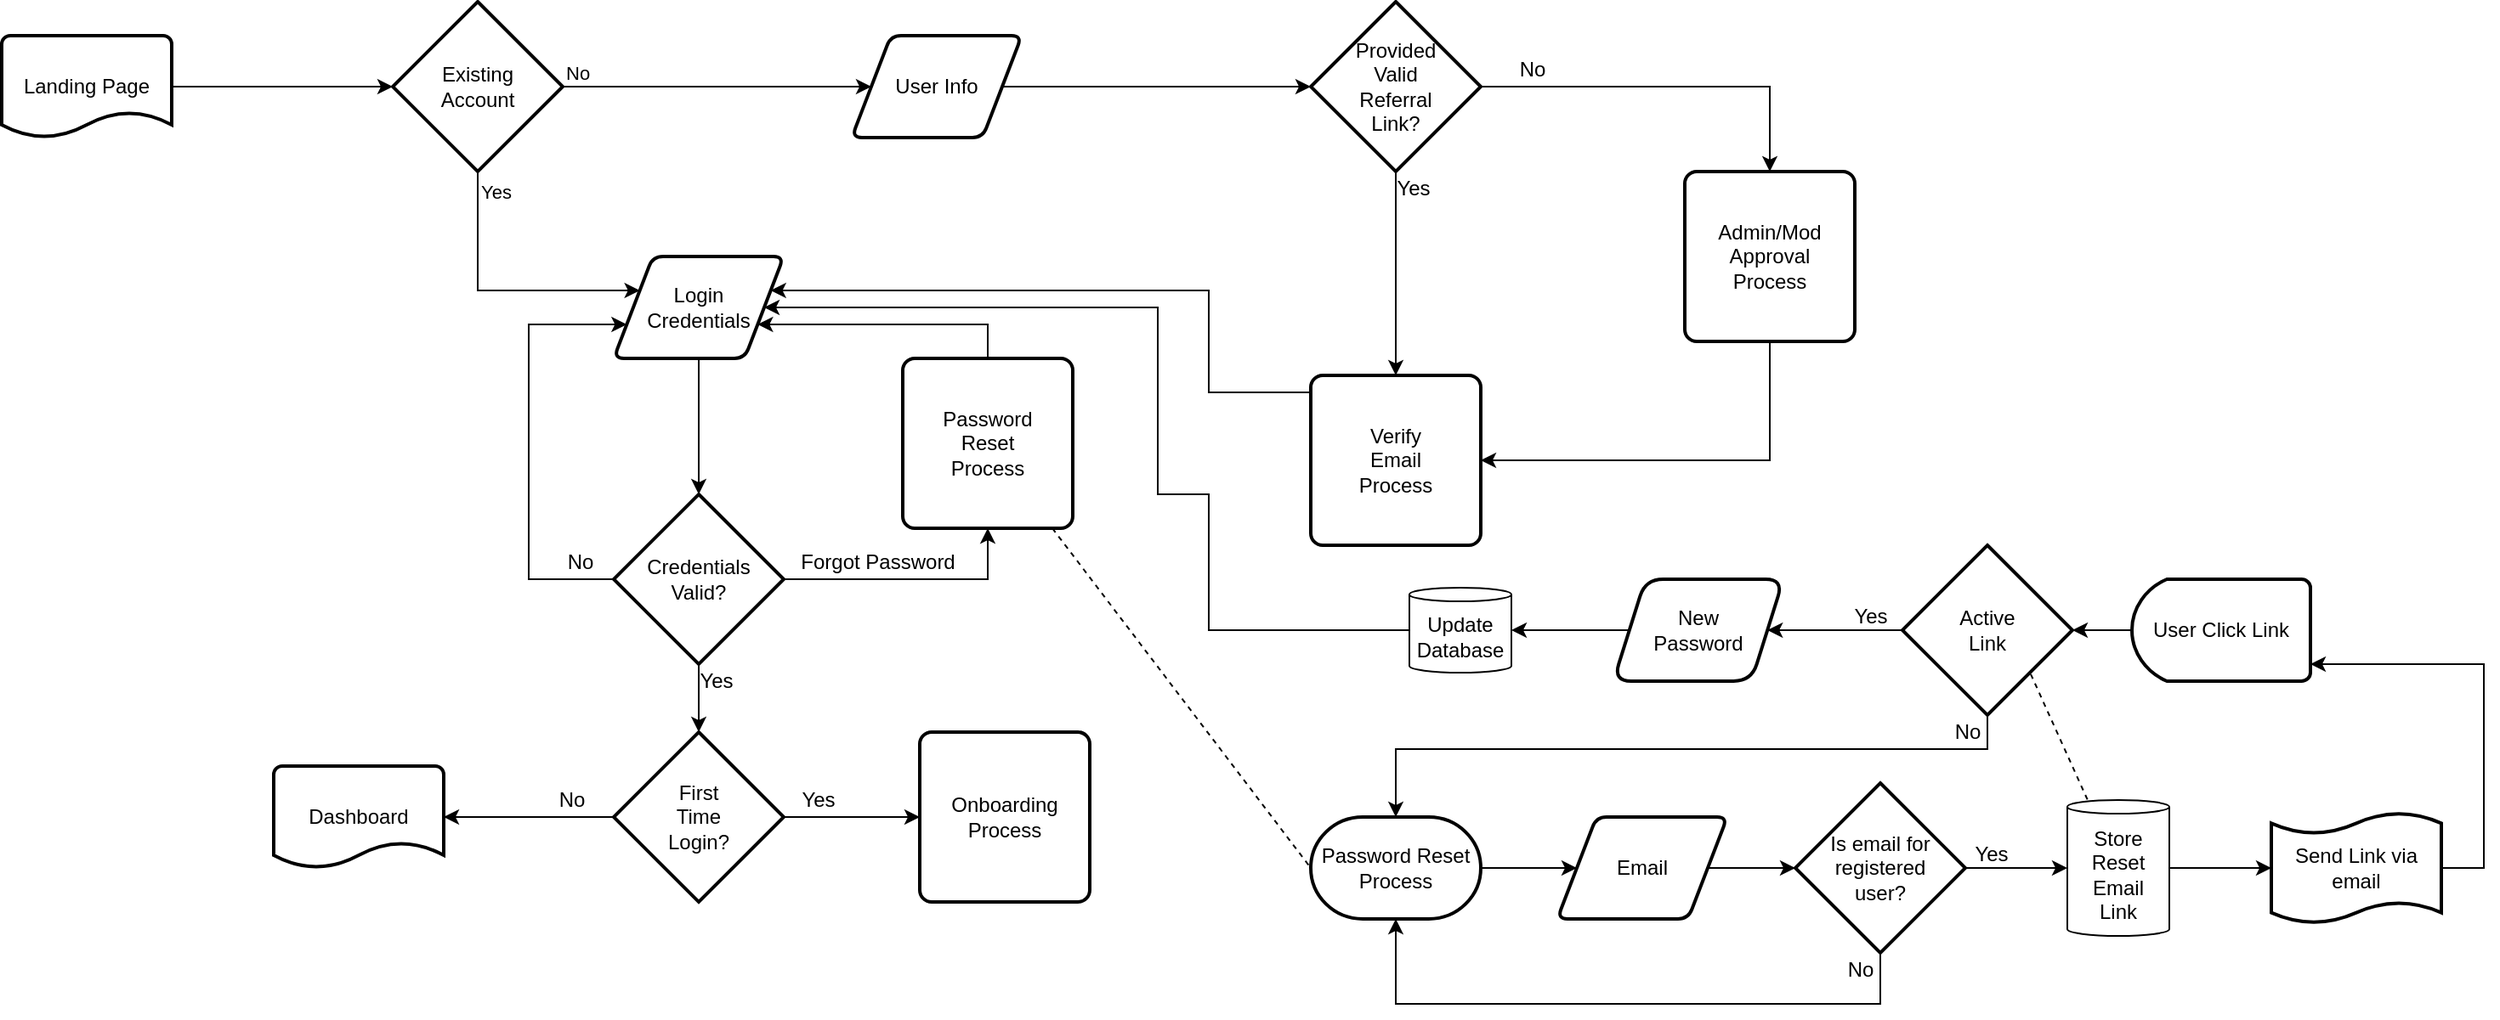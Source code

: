 <mxfile version="16.6.6" type="github">
  <diagram name="Page-1" id="c7488fd3-1785-93aa-aadb-54a6760d102a">
    <mxGraphModel dx="889" dy="496" grid="1" gridSize="10" guides="1" tooltips="1" connect="1" arrows="1" fold="1" page="0" pageScale="1" pageWidth="1100" pageHeight="850" background="none" math="0" shadow="0">
      <root>
        <mxCell id="0" />
        <mxCell id="1" parent="0" />
        <mxCell id="4sP-tAjosWrq_yU9jU7--17" style="edgeStyle=orthogonalEdgeStyle;rounded=0;orthogonalLoop=1;jettySize=auto;html=1;" edge="1" parent="1" source="4sP-tAjosWrq_yU9jU7--20" target="4sP-tAjosWrq_yU9jU7--3">
          <mxGeometry relative="1" as="geometry">
            <mxPoint x="280" y="170.0" as="sourcePoint" />
          </mxGeometry>
        </mxCell>
        <mxCell id="4sP-tAjosWrq_yU9jU7--3" value="Existing&lt;br&gt;Account" style="strokeWidth=2;html=1;shape=mxgraph.flowchart.decision;whiteSpace=wrap;" vertex="1" parent="1">
          <mxGeometry x="400" y="120" width="100" height="100" as="geometry" />
        </mxCell>
        <mxCell id="4sP-tAjosWrq_yU9jU7--32" style="edgeStyle=orthogonalEdgeStyle;rounded=0;orthogonalLoop=1;jettySize=auto;html=1;" edge="1" parent="1" source="4sP-tAjosWrq_yU9jU7--5" target="4sP-tAjosWrq_yU9jU7--31">
          <mxGeometry relative="1" as="geometry" />
        </mxCell>
        <mxCell id="4sP-tAjosWrq_yU9jU7--5" value="User Info" style="shape=parallelogram;html=1;strokeWidth=2;perimeter=parallelogramPerimeter;whiteSpace=wrap;rounded=1;arcSize=12;size=0.23;" vertex="1" parent="1">
          <mxGeometry x="670" y="140" width="100" height="60" as="geometry" />
        </mxCell>
        <mxCell id="4sP-tAjosWrq_yU9jU7--7" value="" style="endArrow=classic;html=1;rounded=0;" edge="1" parent="1" source="4sP-tAjosWrq_yU9jU7--3" target="4sP-tAjosWrq_yU9jU7--5">
          <mxGeometry relative="1" as="geometry">
            <mxPoint x="500" y="170" as="sourcePoint" />
            <mxPoint x="660" y="170" as="targetPoint" />
          </mxGeometry>
        </mxCell>
        <mxCell id="4sP-tAjosWrq_yU9jU7--9" value="No" style="edgeLabel;resizable=0;html=1;align=left;verticalAlign=bottom;" connectable="0" vertex="1" parent="4sP-tAjosWrq_yU9jU7--7">
          <mxGeometry x="-1" relative="1" as="geometry" />
        </mxCell>
        <mxCell id="4sP-tAjosWrq_yU9jU7--15" value="" style="group" vertex="1" connectable="0" parent="1">
          <mxGeometry x="450" y="240.0" height="60.0" as="geometry" />
        </mxCell>
        <mxCell id="4sP-tAjosWrq_yU9jU7--14" value="Yes" style="edgeLabel;resizable=0;html=1;align=left;verticalAlign=bottom;" connectable="0" vertex="1" parent="4sP-tAjosWrq_yU9jU7--15">
          <mxGeometry as="geometry" />
        </mxCell>
        <mxCell id="4sP-tAjosWrq_yU9jU7--19" style="edgeStyle=orthogonalEdgeStyle;rounded=0;orthogonalLoop=1;jettySize=auto;html=1;" edge="1" parent="1" source="4sP-tAjosWrq_yU9jU7--16" target="4sP-tAjosWrq_yU9jU7--18">
          <mxGeometry relative="1" as="geometry" />
        </mxCell>
        <mxCell id="4sP-tAjosWrq_yU9jU7--16" value="Login&lt;br&gt;Credentials" style="shape=parallelogram;html=1;strokeWidth=2;perimeter=parallelogramPerimeter;whiteSpace=wrap;rounded=1;arcSize=12;size=0.23;" vertex="1" parent="1">
          <mxGeometry x="530" y="270" width="100" height="60" as="geometry" />
        </mxCell>
        <mxCell id="4sP-tAjosWrq_yU9jU7--13" style="edgeStyle=orthogonalEdgeStyle;rounded=0;orthogonalLoop=1;jettySize=auto;html=1;" edge="1" parent="1" source="4sP-tAjosWrq_yU9jU7--3" target="4sP-tAjosWrq_yU9jU7--16">
          <mxGeometry relative="1" as="geometry">
            <mxPoint x="530" y="300.0" as="targetPoint" />
            <Array as="points">
              <mxPoint x="450" y="290" />
            </Array>
          </mxGeometry>
        </mxCell>
        <mxCell id="4sP-tAjosWrq_yU9jU7--22" style="edgeStyle=orthogonalEdgeStyle;rounded=0;orthogonalLoop=1;jettySize=auto;html=1;" edge="1" parent="1" source="4sP-tAjosWrq_yU9jU7--18" target="4sP-tAjosWrq_yU9jU7--45">
          <mxGeometry relative="1" as="geometry">
            <Array as="points">
              <mxPoint x="580" y="530" />
              <mxPoint x="580" y="530" />
            </Array>
          </mxGeometry>
        </mxCell>
        <mxCell id="4sP-tAjosWrq_yU9jU7--24" style="edgeStyle=orthogonalEdgeStyle;rounded=0;orthogonalLoop=1;jettySize=auto;html=1;" edge="1" parent="1" source="4sP-tAjosWrq_yU9jU7--18" target="4sP-tAjosWrq_yU9jU7--16">
          <mxGeometry relative="1" as="geometry">
            <Array as="points">
              <mxPoint x="480" y="460" />
              <mxPoint x="480" y="310" />
            </Array>
          </mxGeometry>
        </mxCell>
        <mxCell id="4sP-tAjosWrq_yU9jU7--28" style="edgeStyle=orthogonalEdgeStyle;rounded=0;orthogonalLoop=1;jettySize=auto;html=1;" edge="1" parent="1" source="4sP-tAjosWrq_yU9jU7--18" target="4sP-tAjosWrq_yU9jU7--27">
          <mxGeometry relative="1" as="geometry">
            <Array as="points">
              <mxPoint x="750" y="460" />
            </Array>
          </mxGeometry>
        </mxCell>
        <mxCell id="4sP-tAjosWrq_yU9jU7--18" value="Credentials&lt;br&gt;Valid?" style="strokeWidth=2;html=1;shape=mxgraph.flowchart.decision;whiteSpace=wrap;" vertex="1" parent="1">
          <mxGeometry x="530" y="410" width="100" height="100" as="geometry" />
        </mxCell>
        <mxCell id="4sP-tAjosWrq_yU9jU7--20" value="Landing Page" style="strokeWidth=2;html=1;shape=mxgraph.flowchart.document2;whiteSpace=wrap;size=0.25;" vertex="1" parent="1">
          <mxGeometry x="170" y="140" width="100" height="60" as="geometry" />
        </mxCell>
        <mxCell id="4sP-tAjosWrq_yU9jU7--21" value="Dashboard" style="strokeWidth=2;html=1;shape=mxgraph.flowchart.document2;whiteSpace=wrap;size=0.25;" vertex="1" parent="1">
          <mxGeometry x="330" y="570" width="100" height="60" as="geometry" />
        </mxCell>
        <mxCell id="4sP-tAjosWrq_yU9jU7--23" value="Yes" style="text;html=1;align=center;verticalAlign=middle;resizable=0;points=[];autosize=1;strokeColor=none;fillColor=none;" vertex="1" parent="1">
          <mxGeometry x="570" y="510" width="40" height="20" as="geometry" />
        </mxCell>
        <mxCell id="4sP-tAjosWrq_yU9jU7--25" value="No" style="text;html=1;align=center;verticalAlign=middle;resizable=0;points=[];autosize=1;strokeColor=none;fillColor=none;" vertex="1" parent="1">
          <mxGeometry x="495" y="440" width="30" height="20" as="geometry" />
        </mxCell>
        <mxCell id="4sP-tAjosWrq_yU9jU7--30" style="edgeStyle=orthogonalEdgeStyle;rounded=0;orthogonalLoop=1;jettySize=auto;html=1;" edge="1" parent="1" source="4sP-tAjosWrq_yU9jU7--27" target="4sP-tAjosWrq_yU9jU7--16">
          <mxGeometry relative="1" as="geometry">
            <Array as="points">
              <mxPoint x="750" y="310" />
            </Array>
          </mxGeometry>
        </mxCell>
        <mxCell id="4sP-tAjosWrq_yU9jU7--55" style="rounded=0;orthogonalLoop=1;jettySize=auto;html=1;entryX=0;entryY=0.5;entryDx=0;entryDy=0;entryPerimeter=0;endArrow=none;endFill=0;dashed=1;" edge="1" parent="1" source="4sP-tAjosWrq_yU9jU7--27" target="4sP-tAjosWrq_yU9jU7--53">
          <mxGeometry relative="1" as="geometry" />
        </mxCell>
        <mxCell id="4sP-tAjosWrq_yU9jU7--27" value="Password&lt;br&gt;Reset&lt;br&gt;Process" style="rounded=1;whiteSpace=wrap;html=1;absoluteArcSize=1;arcSize=14;strokeWidth=2;" vertex="1" parent="1">
          <mxGeometry x="700" y="330" width="100" height="100" as="geometry" />
        </mxCell>
        <mxCell id="4sP-tAjosWrq_yU9jU7--29" value="Forgot Password" style="text;html=1;align=center;verticalAlign=middle;resizable=0;points=[];autosize=1;strokeColor=none;fillColor=none;" vertex="1" parent="1">
          <mxGeometry x="630" y="440" width="110" height="20" as="geometry" />
        </mxCell>
        <mxCell id="4sP-tAjosWrq_yU9jU7--36" style="edgeStyle=orthogonalEdgeStyle;rounded=0;orthogonalLoop=1;jettySize=auto;html=1;" edge="1" parent="1" source="4sP-tAjosWrq_yU9jU7--31" target="4sP-tAjosWrq_yU9jU7--34">
          <mxGeometry relative="1" as="geometry" />
        </mxCell>
        <mxCell id="4sP-tAjosWrq_yU9jU7--39" style="edgeStyle=orthogonalEdgeStyle;rounded=0;orthogonalLoop=1;jettySize=auto;html=1;" edge="1" parent="1" source="4sP-tAjosWrq_yU9jU7--31" target="4sP-tAjosWrq_yU9jU7--38">
          <mxGeometry relative="1" as="geometry">
            <Array as="points">
              <mxPoint x="1210" y="170" />
            </Array>
          </mxGeometry>
        </mxCell>
        <mxCell id="4sP-tAjosWrq_yU9jU7--31" value="Provided&lt;br&gt;Valid&lt;br&gt;Referral&lt;br&gt;Link?" style="strokeWidth=2;html=1;shape=mxgraph.flowchart.decision;whiteSpace=wrap;" vertex="1" parent="1">
          <mxGeometry x="940" y="120" width="100" height="100" as="geometry" />
        </mxCell>
        <mxCell id="4sP-tAjosWrq_yU9jU7--35" style="edgeStyle=orthogonalEdgeStyle;rounded=0;orthogonalLoop=1;jettySize=auto;html=1;" edge="1" parent="1" source="4sP-tAjosWrq_yU9jU7--34" target="4sP-tAjosWrq_yU9jU7--16">
          <mxGeometry relative="1" as="geometry">
            <Array as="points">
              <mxPoint x="880" y="350" />
              <mxPoint x="880" y="290" />
            </Array>
          </mxGeometry>
        </mxCell>
        <mxCell id="4sP-tAjosWrq_yU9jU7--34" value="Verify&lt;br&gt;Email&lt;br&gt;Process" style="rounded=1;whiteSpace=wrap;html=1;absoluteArcSize=1;arcSize=14;strokeWidth=2;" vertex="1" parent="1">
          <mxGeometry x="940" y="340" width="100" height="100" as="geometry" />
        </mxCell>
        <mxCell id="4sP-tAjosWrq_yU9jU7--37" value="Yes" style="text;html=1;align=center;verticalAlign=middle;resizable=0;points=[];autosize=1;strokeColor=none;fillColor=none;" vertex="1" parent="1">
          <mxGeometry x="980" y="220" width="40" height="20" as="geometry" />
        </mxCell>
        <mxCell id="4sP-tAjosWrq_yU9jU7--42" style="edgeStyle=orthogonalEdgeStyle;rounded=0;orthogonalLoop=1;jettySize=auto;html=1;" edge="1" parent="1" source="4sP-tAjosWrq_yU9jU7--38" target="4sP-tAjosWrq_yU9jU7--34">
          <mxGeometry relative="1" as="geometry">
            <Array as="points">
              <mxPoint x="1210" y="390" />
            </Array>
          </mxGeometry>
        </mxCell>
        <mxCell id="4sP-tAjosWrq_yU9jU7--38" value="Admin/Mod&lt;br&gt;Approval&lt;br&gt;Process" style="rounded=1;whiteSpace=wrap;html=1;absoluteArcSize=1;arcSize=14;strokeWidth=2;" vertex="1" parent="1">
          <mxGeometry x="1160" y="220" width="100" height="100" as="geometry" />
        </mxCell>
        <mxCell id="4sP-tAjosWrq_yU9jU7--40" value="No" style="text;html=1;align=center;verticalAlign=middle;resizable=0;points=[];autosize=1;strokeColor=none;fillColor=none;" vertex="1" parent="1">
          <mxGeometry x="1055" y="150" width="30" height="20" as="geometry" />
        </mxCell>
        <mxCell id="4sP-tAjosWrq_yU9jU7--44" value="Onboarding&lt;br&gt;Process" style="rounded=1;whiteSpace=wrap;html=1;absoluteArcSize=1;arcSize=14;strokeWidth=2;" vertex="1" parent="1">
          <mxGeometry x="710" y="550" width="100" height="100" as="geometry" />
        </mxCell>
        <mxCell id="4sP-tAjosWrq_yU9jU7--46" style="edgeStyle=orthogonalEdgeStyle;rounded=0;orthogonalLoop=1;jettySize=auto;html=1;" edge="1" parent="1" source="4sP-tAjosWrq_yU9jU7--45" target="4sP-tAjosWrq_yU9jU7--21">
          <mxGeometry relative="1" as="geometry" />
        </mxCell>
        <mxCell id="4sP-tAjosWrq_yU9jU7--47" style="edgeStyle=orthogonalEdgeStyle;rounded=0;orthogonalLoop=1;jettySize=auto;html=1;" edge="1" parent="1" source="4sP-tAjosWrq_yU9jU7--45" target="4sP-tAjosWrq_yU9jU7--44">
          <mxGeometry relative="1" as="geometry" />
        </mxCell>
        <mxCell id="4sP-tAjosWrq_yU9jU7--45" value="First&lt;br&gt;Time&lt;br&gt;Login?" style="strokeWidth=2;html=1;shape=mxgraph.flowchart.decision;whiteSpace=wrap;" vertex="1" parent="1">
          <mxGeometry x="530" y="550" width="100" height="100" as="geometry" />
        </mxCell>
        <mxCell id="4sP-tAjosWrq_yU9jU7--48" value="Yes" style="text;html=1;align=center;verticalAlign=middle;resizable=0;points=[];autosize=1;strokeColor=none;fillColor=none;" vertex="1" parent="1">
          <mxGeometry x="630" y="580" width="40" height="20" as="geometry" />
        </mxCell>
        <mxCell id="4sP-tAjosWrq_yU9jU7--49" value="No" style="text;html=1;align=center;verticalAlign=middle;resizable=0;points=[];autosize=1;strokeColor=none;fillColor=none;" vertex="1" parent="1">
          <mxGeometry x="490" y="580" width="30" height="20" as="geometry" />
        </mxCell>
        <mxCell id="4sP-tAjosWrq_yU9jU7--58" style="edgeStyle=none;rounded=0;orthogonalLoop=1;jettySize=auto;html=1;endArrow=classic;endFill=1;" edge="1" parent="1" source="4sP-tAjosWrq_yU9jU7--53" target="4sP-tAjosWrq_yU9jU7--56">
          <mxGeometry relative="1" as="geometry" />
        </mxCell>
        <mxCell id="4sP-tAjosWrq_yU9jU7--53" value="Password Reset Process" style="strokeWidth=2;html=1;shape=mxgraph.flowchart.terminator;whiteSpace=wrap;" vertex="1" parent="1">
          <mxGeometry x="940" y="600" width="100" height="60" as="geometry" />
        </mxCell>
        <mxCell id="4sP-tAjosWrq_yU9jU7--60" style="edgeStyle=none;rounded=0;orthogonalLoop=1;jettySize=auto;html=1;endArrow=classic;endFill=1;" edge="1" parent="1" source="4sP-tAjosWrq_yU9jU7--56" target="4sP-tAjosWrq_yU9jU7--59">
          <mxGeometry relative="1" as="geometry" />
        </mxCell>
        <mxCell id="4sP-tAjosWrq_yU9jU7--56" value="Email" style="shape=parallelogram;html=1;strokeWidth=2;perimeter=parallelogramPerimeter;whiteSpace=wrap;rounded=1;arcSize=12;size=0.23;" vertex="1" parent="1">
          <mxGeometry x="1085" y="600" width="100" height="60" as="geometry" />
        </mxCell>
        <mxCell id="4sP-tAjosWrq_yU9jU7--63" style="edgeStyle=none;rounded=0;orthogonalLoop=1;jettySize=auto;html=1;endArrow=classic;endFill=1;" edge="1" parent="1" source="4sP-tAjosWrq_yU9jU7--59" target="4sP-tAjosWrq_yU9jU7--62">
          <mxGeometry relative="1" as="geometry" />
        </mxCell>
        <mxCell id="4sP-tAjosWrq_yU9jU7--64" style="edgeStyle=orthogonalEdgeStyle;rounded=0;orthogonalLoop=1;jettySize=auto;html=1;endArrow=classic;endFill=1;" edge="1" parent="1" source="4sP-tAjosWrq_yU9jU7--59" target="4sP-tAjosWrq_yU9jU7--53">
          <mxGeometry relative="1" as="geometry">
            <Array as="points">
              <mxPoint x="1275" y="710" />
              <mxPoint x="990" y="710" />
            </Array>
          </mxGeometry>
        </mxCell>
        <mxCell id="4sP-tAjosWrq_yU9jU7--59" value="Is email for registered&lt;br&gt;user?" style="strokeWidth=2;html=1;shape=mxgraph.flowchart.decision;whiteSpace=wrap;" vertex="1" parent="1">
          <mxGeometry x="1225" y="580" width="100" height="100" as="geometry" />
        </mxCell>
        <mxCell id="4sP-tAjosWrq_yU9jU7--68" style="edgeStyle=orthogonalEdgeStyle;rounded=0;orthogonalLoop=1;jettySize=auto;html=1;endArrow=classic;endFill=1;" edge="1" parent="1" source="4sP-tAjosWrq_yU9jU7--62" target="4sP-tAjosWrq_yU9jU7--67">
          <mxGeometry relative="1" as="geometry" />
        </mxCell>
        <mxCell id="4sP-tAjosWrq_yU9jU7--62" value="Store Reset&lt;br&gt;Email&lt;br&gt;Link" style="shape=cylinder3;whiteSpace=wrap;html=1;boundedLbl=1;backgroundOutline=1;size=4;" vertex="1" parent="1">
          <mxGeometry x="1385" y="590" width="60" height="80" as="geometry" />
        </mxCell>
        <mxCell id="4sP-tAjosWrq_yU9jU7--65" value="Yes" style="text;html=1;align=center;verticalAlign=middle;resizable=0;points=[];autosize=1;strokeColor=none;fillColor=none;" vertex="1" parent="1">
          <mxGeometry x="1320" y="612" width="40" height="20" as="geometry" />
        </mxCell>
        <mxCell id="4sP-tAjosWrq_yU9jU7--66" value="No" style="text;html=1;align=center;verticalAlign=middle;resizable=0;points=[];autosize=1;strokeColor=none;fillColor=none;" vertex="1" parent="1">
          <mxGeometry x="1248" y="680" width="30" height="20" as="geometry" />
        </mxCell>
        <mxCell id="4sP-tAjosWrq_yU9jU7--71" style="edgeStyle=orthogonalEdgeStyle;rounded=0;orthogonalLoop=1;jettySize=auto;html=1;endArrow=classic;endFill=1;" edge="1" parent="1" source="4sP-tAjosWrq_yU9jU7--67" target="4sP-tAjosWrq_yU9jU7--69">
          <mxGeometry relative="1" as="geometry">
            <Array as="points">
              <mxPoint x="1630" y="630" />
              <mxPoint x="1630" y="510" />
            </Array>
          </mxGeometry>
        </mxCell>
        <mxCell id="4sP-tAjosWrq_yU9jU7--67" value="Send Link via&lt;br&gt;email" style="shape=tape;whiteSpace=wrap;html=1;strokeWidth=2;size=0.19" vertex="1" parent="1">
          <mxGeometry x="1505" y="597.5" width="100" height="65" as="geometry" />
        </mxCell>
        <mxCell id="4sP-tAjosWrq_yU9jU7--73" style="edgeStyle=orthogonalEdgeStyle;rounded=0;orthogonalLoop=1;jettySize=auto;html=1;endArrow=classic;endFill=1;" edge="1" parent="1" source="4sP-tAjosWrq_yU9jU7--69" target="4sP-tAjosWrq_yU9jU7--72">
          <mxGeometry relative="1" as="geometry" />
        </mxCell>
        <mxCell id="4sP-tAjosWrq_yU9jU7--69" value="User Click Link" style="strokeWidth=2;html=1;shape=mxgraph.flowchart.delay;whiteSpace=wrap;rotation=0;direction=west;" vertex="1" parent="1">
          <mxGeometry x="1423" y="460" width="105" height="60" as="geometry" />
        </mxCell>
        <mxCell id="4sP-tAjosWrq_yU9jU7--75" style="edgeStyle=orthogonalEdgeStyle;rounded=0;orthogonalLoop=1;jettySize=auto;html=1;endArrow=classic;endFill=1;" edge="1" parent="1" source="4sP-tAjosWrq_yU9jU7--72" target="4sP-tAjosWrq_yU9jU7--74">
          <mxGeometry relative="1" as="geometry" />
        </mxCell>
        <mxCell id="4sP-tAjosWrq_yU9jU7--84" style="edgeStyle=orthogonalEdgeStyle;rounded=0;orthogonalLoop=1;jettySize=auto;html=1;endArrow=classic;endFill=1;" edge="1" parent="1" source="4sP-tAjosWrq_yU9jU7--72" target="4sP-tAjosWrq_yU9jU7--53">
          <mxGeometry relative="1" as="geometry">
            <Array as="points">
              <mxPoint x="1338" y="560" />
              <mxPoint x="990" y="560" />
            </Array>
          </mxGeometry>
        </mxCell>
        <mxCell id="4sP-tAjosWrq_yU9jU7--87" style="rounded=0;orthogonalLoop=1;jettySize=auto;html=1;endArrow=none;endFill=0;dashed=1;exitX=0.755;exitY=0.759;exitDx=0;exitDy=0;exitPerimeter=0;" edge="1" parent="1" source="4sP-tAjosWrq_yU9jU7--72" target="4sP-tAjosWrq_yU9jU7--62">
          <mxGeometry relative="1" as="geometry" />
        </mxCell>
        <mxCell id="4sP-tAjosWrq_yU9jU7--72" value="Active&lt;br&gt;Link" style="strokeWidth=2;html=1;shape=mxgraph.flowchart.decision;whiteSpace=wrap;" vertex="1" parent="1">
          <mxGeometry x="1288" y="440" width="100" height="100" as="geometry" />
        </mxCell>
        <mxCell id="4sP-tAjosWrq_yU9jU7--80" style="edgeStyle=orthogonalEdgeStyle;rounded=0;orthogonalLoop=1;jettySize=auto;html=1;endArrow=classic;endFill=1;" edge="1" parent="1" source="4sP-tAjosWrq_yU9jU7--74" target="4sP-tAjosWrq_yU9jU7--78">
          <mxGeometry relative="1" as="geometry" />
        </mxCell>
        <mxCell id="4sP-tAjosWrq_yU9jU7--74" value="New&lt;br&gt;Password" style="shape=parallelogram;html=1;strokeWidth=2;perimeter=parallelogramPerimeter;whiteSpace=wrap;rounded=1;arcSize=21;size=0.188;direction=east;" vertex="1" parent="1">
          <mxGeometry x="1118" y="460" width="100" height="60" as="geometry" />
        </mxCell>
        <mxCell id="4sP-tAjosWrq_yU9jU7--81" style="edgeStyle=orthogonalEdgeStyle;rounded=0;orthogonalLoop=1;jettySize=auto;html=1;endArrow=classic;endFill=1;" edge="1" parent="1" source="4sP-tAjosWrq_yU9jU7--78" target="4sP-tAjosWrq_yU9jU7--16">
          <mxGeometry relative="1" as="geometry">
            <mxPoint x="840" y="510" as="targetPoint" />
            <Array as="points">
              <mxPoint x="880" y="490" />
              <mxPoint x="880" y="410" />
              <mxPoint x="850" y="410" />
              <mxPoint x="850" y="300" />
            </Array>
          </mxGeometry>
        </mxCell>
        <mxCell id="4sP-tAjosWrq_yU9jU7--78" value="Update&lt;br&gt;Database" style="shape=cylinder3;whiteSpace=wrap;html=1;boundedLbl=1;backgroundOutline=1;size=4;" vertex="1" parent="1">
          <mxGeometry x="998" y="465" width="60" height="50" as="geometry" />
        </mxCell>
        <mxCell id="4sP-tAjosWrq_yU9jU7--85" value="No" style="text;html=1;align=center;verticalAlign=middle;resizable=0;points=[];autosize=1;strokeColor=none;fillColor=none;" vertex="1" parent="1">
          <mxGeometry x="1311" y="540" width="30" height="20" as="geometry" />
        </mxCell>
        <mxCell id="4sP-tAjosWrq_yU9jU7--86" value="Yes" style="text;html=1;align=center;verticalAlign=middle;resizable=0;points=[];autosize=1;strokeColor=none;fillColor=none;" vertex="1" parent="1">
          <mxGeometry x="1249" y="472" width="40" height="20" as="geometry" />
        </mxCell>
      </root>
    </mxGraphModel>
  </diagram>
</mxfile>
